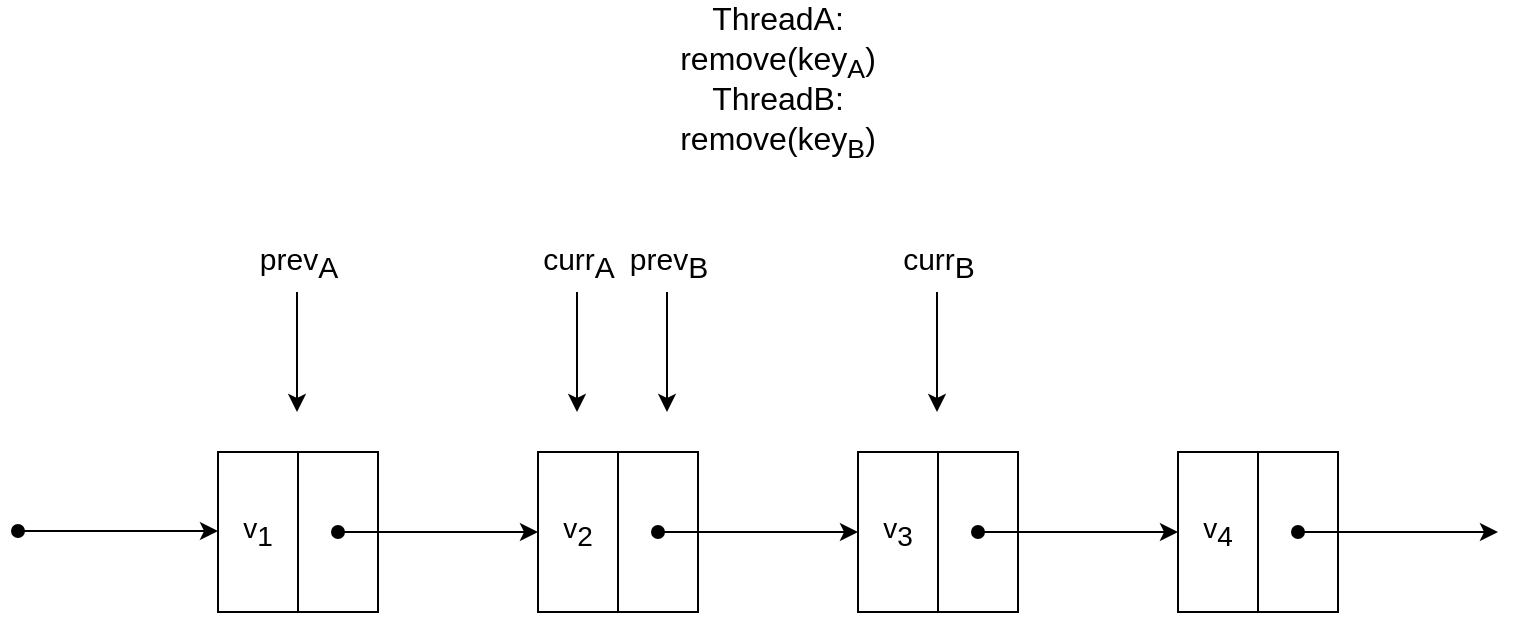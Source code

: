 <mxfile version="24.7.17">
  <diagram name="Page-1" id="ALjzpOeoeQQ6W-tBkplQ">
    <mxGraphModel dx="954" dy="628" grid="1" gridSize="10" guides="1" tooltips="1" connect="1" arrows="1" fold="1" page="1" pageScale="1" pageWidth="850" pageHeight="1100" math="0" shadow="0">
      <root>
        <mxCell id="0" />
        <mxCell id="1" parent="0" />
        <mxCell id="FIMf0m5eS3iOuZHON0fh-1" value="" style="whiteSpace=wrap;html=1;aspect=fixed;" parent="1" vertex="1">
          <mxGeometry x="200" y="280" width="80" height="80" as="geometry" />
        </mxCell>
        <mxCell id="FIMf0m5eS3iOuZHON0fh-2" value="" style="endArrow=none;html=1;rounded=0;entryX=0.5;entryY=0;entryDx=0;entryDy=0;exitX=0.5;exitY=1;exitDx=0;exitDy=0;" parent="1" source="FIMf0m5eS3iOuZHON0fh-1" target="FIMf0m5eS3iOuZHON0fh-1" edge="1">
          <mxGeometry width="50" height="50" relative="1" as="geometry">
            <mxPoint x="440" y="450" as="sourcePoint" />
            <mxPoint x="490" y="400" as="targetPoint" />
          </mxGeometry>
        </mxCell>
        <mxCell id="FIMf0m5eS3iOuZHON0fh-5" value="" style="endArrow=classic;html=1;rounded=0;strokeColor=default;strokeWidth=1;startArrow=oval;startFill=1;" parent="1" edge="1">
          <mxGeometry width="50" height="50" relative="1" as="geometry">
            <mxPoint x="260" y="320" as="sourcePoint" />
            <mxPoint x="360" y="320" as="targetPoint" />
          </mxGeometry>
        </mxCell>
        <mxCell id="FIMf0m5eS3iOuZHON0fh-7" value="" style="whiteSpace=wrap;html=1;aspect=fixed;" parent="1" vertex="1">
          <mxGeometry x="360" y="280" width="80" height="80" as="geometry" />
        </mxCell>
        <mxCell id="FIMf0m5eS3iOuZHON0fh-8" value="" style="endArrow=none;html=1;rounded=0;entryX=0.5;entryY=0;entryDx=0;entryDy=0;exitX=0.5;exitY=1;exitDx=0;exitDy=0;" parent="1" source="FIMf0m5eS3iOuZHON0fh-7" target="FIMf0m5eS3iOuZHON0fh-7" edge="1">
          <mxGeometry width="50" height="50" relative="1" as="geometry">
            <mxPoint x="600" y="450" as="sourcePoint" />
            <mxPoint x="650" y="400" as="targetPoint" />
          </mxGeometry>
        </mxCell>
        <mxCell id="FIMf0m5eS3iOuZHON0fh-9" value="" style="endArrow=classic;html=1;rounded=0;strokeColor=default;strokeWidth=1;startArrow=oval;startFill=1;" parent="1" edge="1">
          <mxGeometry width="50" height="50" relative="1" as="geometry">
            <mxPoint x="420" y="320" as="sourcePoint" />
            <mxPoint x="520" y="320" as="targetPoint" />
          </mxGeometry>
        </mxCell>
        <mxCell id="FIMf0m5eS3iOuZHON0fh-10" value="" style="whiteSpace=wrap;html=1;aspect=fixed;" parent="1" vertex="1">
          <mxGeometry x="520" y="280" width="80" height="80" as="geometry" />
        </mxCell>
        <mxCell id="FIMf0m5eS3iOuZHON0fh-11" value="" style="endArrow=none;html=1;rounded=0;entryX=0.5;entryY=0;entryDx=0;entryDy=0;exitX=0.5;exitY=1;exitDx=0;exitDy=0;" parent="1" source="FIMf0m5eS3iOuZHON0fh-10" target="FIMf0m5eS3iOuZHON0fh-10" edge="1">
          <mxGeometry width="50" height="50" relative="1" as="geometry">
            <mxPoint x="460" y="470" as="sourcePoint" />
            <mxPoint x="510" y="420" as="targetPoint" />
          </mxGeometry>
        </mxCell>
        <mxCell id="FIMf0m5eS3iOuZHON0fh-12" value="" style="endArrow=classic;html=1;rounded=0;strokeColor=default;strokeWidth=1;startArrow=oval;startFill=1;" parent="1" edge="1">
          <mxGeometry width="50" height="50" relative="1" as="geometry">
            <mxPoint x="580" y="320" as="sourcePoint" />
            <mxPoint x="680" y="320" as="targetPoint" />
          </mxGeometry>
        </mxCell>
        <mxCell id="FIMf0m5eS3iOuZHON0fh-14" value="" style="endArrow=classic;html=1;rounded=0;strokeColor=default;strokeWidth=1;startArrow=oval;startFill=1;" parent="1" edge="1">
          <mxGeometry width="50" height="50" relative="1" as="geometry">
            <mxPoint x="100" y="319.5" as="sourcePoint" />
            <mxPoint x="200" y="319.5" as="targetPoint" />
          </mxGeometry>
        </mxCell>
        <mxCell id="FIMf0m5eS3iOuZHON0fh-16" value="" style="endArrow=classic;html=1;rounded=0;" parent="1" edge="1">
          <mxGeometry width="50" height="50" relative="1" as="geometry">
            <mxPoint x="239.5" y="200" as="sourcePoint" />
            <mxPoint x="239.5" y="260" as="targetPoint" />
          </mxGeometry>
        </mxCell>
        <mxCell id="FIMf0m5eS3iOuZHON0fh-17" value="&lt;div style=&quot;font-size: 15px;&quot;&gt;prev&lt;sub style=&quot;font-size: 15px;&quot;&gt;A&lt;/sub&gt;&lt;/div&gt;" style="text;html=1;align=center;verticalAlign=middle;resizable=0;points=[];autosize=1;strokeColor=none;fillColor=none;fontSize=15;" parent="1" vertex="1">
          <mxGeometry x="210" y="170" width="60" height="30" as="geometry" />
        </mxCell>
        <mxCell id="FIMf0m5eS3iOuZHON0fh-18" value="" style="endArrow=classic;html=1;rounded=0;" parent="1" edge="1">
          <mxGeometry width="50" height="50" relative="1" as="geometry">
            <mxPoint x="379.5" y="200" as="sourcePoint" />
            <mxPoint x="379.5" y="260" as="targetPoint" />
          </mxGeometry>
        </mxCell>
        <mxCell id="FIMf0m5eS3iOuZHON0fh-19" value="&lt;div style=&quot;font-size: 15px;&quot;&gt;&lt;span style=&quot;font-size: 15px;&quot;&gt;curr&lt;/span&gt;&lt;span style=&quot;font-size: 15px;&quot;&gt;&lt;sub style=&quot;font-size: 15px;&quot;&gt;A&lt;/sub&gt;&lt;/span&gt;&lt;/div&gt;" style="text;html=1;align=center;verticalAlign=middle;resizable=0;points=[];autosize=1;strokeColor=none;fillColor=none;fontSize=15;" parent="1" vertex="1">
          <mxGeometry x="350" y="170" width="60" height="30" as="geometry" />
        </mxCell>
        <mxCell id="FIMf0m5eS3iOuZHON0fh-20" value="" style="endArrow=classic;html=1;rounded=0;" parent="1" edge="1">
          <mxGeometry width="50" height="50" relative="1" as="geometry">
            <mxPoint x="424.5" y="200" as="sourcePoint" />
            <mxPoint x="424.5" y="260" as="targetPoint" />
          </mxGeometry>
        </mxCell>
        <mxCell id="FIMf0m5eS3iOuZHON0fh-21" value="&lt;div style=&quot;font-size: 15px;&quot;&gt;prev&lt;sub style=&quot;font-size: 15px;&quot;&gt;B&lt;/sub&gt;&lt;/div&gt;" style="text;html=1;align=center;verticalAlign=middle;resizable=0;points=[];autosize=1;strokeColor=none;fillColor=none;fontSize=15;" parent="1" vertex="1">
          <mxGeometry x="395" y="170" width="60" height="30" as="geometry" />
        </mxCell>
        <mxCell id="FIMf0m5eS3iOuZHON0fh-22" value="" style="endArrow=classic;html=1;rounded=0;" parent="1" edge="1">
          <mxGeometry width="50" height="50" relative="1" as="geometry">
            <mxPoint x="559.5" y="200" as="sourcePoint" />
            <mxPoint x="559.5" y="260" as="targetPoint" />
          </mxGeometry>
        </mxCell>
        <mxCell id="FIMf0m5eS3iOuZHON0fh-23" value="&lt;div style=&quot;font-size: 15px;&quot;&gt;&lt;span style=&quot;font-size: 15px;&quot;&gt;curr&lt;/span&gt;&lt;span style=&quot;font-size: 15px;&quot;&gt;&lt;sub style=&quot;font-size: 15px;&quot;&gt;B&lt;/sub&gt;&lt;/span&gt;&lt;/div&gt;" style="text;html=1;align=center;verticalAlign=middle;resizable=0;points=[];autosize=1;strokeColor=none;fillColor=none;fontSize=15;" parent="1" vertex="1">
          <mxGeometry x="530" y="170" width="60" height="30" as="geometry" />
        </mxCell>
        <mxCell id="FIMf0m5eS3iOuZHON0fh-24" value="ThreadA: remove(key&lt;sub&gt;A&lt;/sub&gt;)" style="text;html=1;align=center;verticalAlign=middle;whiteSpace=wrap;rounded=0;fontSize=16;" parent="1" vertex="1">
          <mxGeometry x="395" y="60" width="170" height="30" as="geometry" />
        </mxCell>
        <mxCell id="FIMf0m5eS3iOuZHON0fh-25" value="ThreadB: remove(key&lt;sub&gt;B&lt;/sub&gt;) " style="text;html=1;align=center;verticalAlign=middle;whiteSpace=wrap;rounded=0;fontSize=16;" parent="1" vertex="1">
          <mxGeometry x="395" y="100" width="170" height="30" as="geometry" />
        </mxCell>
        <mxCell id="FIMf0m5eS3iOuZHON0fh-26" value="v&lt;sub style=&quot;font-size: 14px;&quot;&gt;1&lt;/sub&gt;" style="text;html=1;align=center;verticalAlign=middle;whiteSpace=wrap;rounded=0;fontSize=14;" parent="1" vertex="1">
          <mxGeometry x="190" y="305" width="60" height="30" as="geometry" />
        </mxCell>
        <mxCell id="FIMf0m5eS3iOuZHON0fh-27" value="v&lt;sub style=&quot;font-size: 14px;&quot;&gt;2&lt;/sub&gt;" style="text;html=1;align=center;verticalAlign=middle;whiteSpace=wrap;rounded=0;fontSize=14;" parent="1" vertex="1">
          <mxGeometry x="350" y="305" width="60" height="30" as="geometry" />
        </mxCell>
        <mxCell id="FIMf0m5eS3iOuZHON0fh-28" value="v&lt;sub style=&quot;font-size: 14px;&quot;&gt;3&lt;/sub&gt;" style="text;html=1;align=center;verticalAlign=middle;whiteSpace=wrap;rounded=0;fontSize=14;" parent="1" vertex="1">
          <mxGeometry x="510" y="305" width="60" height="30" as="geometry" />
        </mxCell>
        <mxCell id="_jpljarc9cC-QHB8eMNK-5" value="" style="whiteSpace=wrap;html=1;aspect=fixed;" vertex="1" parent="1">
          <mxGeometry x="680" y="280" width="80" height="80" as="geometry" />
        </mxCell>
        <mxCell id="_jpljarc9cC-QHB8eMNK-6" value="" style="endArrow=none;html=1;rounded=0;entryX=0.5;entryY=0;entryDx=0;entryDy=0;exitX=0.5;exitY=1;exitDx=0;exitDy=0;" edge="1" parent="1" source="_jpljarc9cC-QHB8eMNK-5" target="_jpljarc9cC-QHB8eMNK-5">
          <mxGeometry width="50" height="50" relative="1" as="geometry">
            <mxPoint x="620" y="470" as="sourcePoint" />
            <mxPoint x="670" y="420" as="targetPoint" />
          </mxGeometry>
        </mxCell>
        <mxCell id="_jpljarc9cC-QHB8eMNK-7" value="" style="endArrow=classic;html=1;rounded=0;strokeColor=default;strokeWidth=1;startArrow=oval;startFill=1;" edge="1" parent="1">
          <mxGeometry width="50" height="50" relative="1" as="geometry">
            <mxPoint x="740" y="320" as="sourcePoint" />
            <mxPoint x="840" y="320" as="targetPoint" />
          </mxGeometry>
        </mxCell>
        <mxCell id="_jpljarc9cC-QHB8eMNK-8" value="v&lt;sub style=&quot;font-size: 14px;&quot;&gt;4&lt;/sub&gt;" style="text;html=1;align=center;verticalAlign=middle;whiteSpace=wrap;rounded=0;fontSize=14;" vertex="1" parent="1">
          <mxGeometry x="670" y="305" width="60" height="30" as="geometry" />
        </mxCell>
      </root>
    </mxGraphModel>
  </diagram>
</mxfile>
